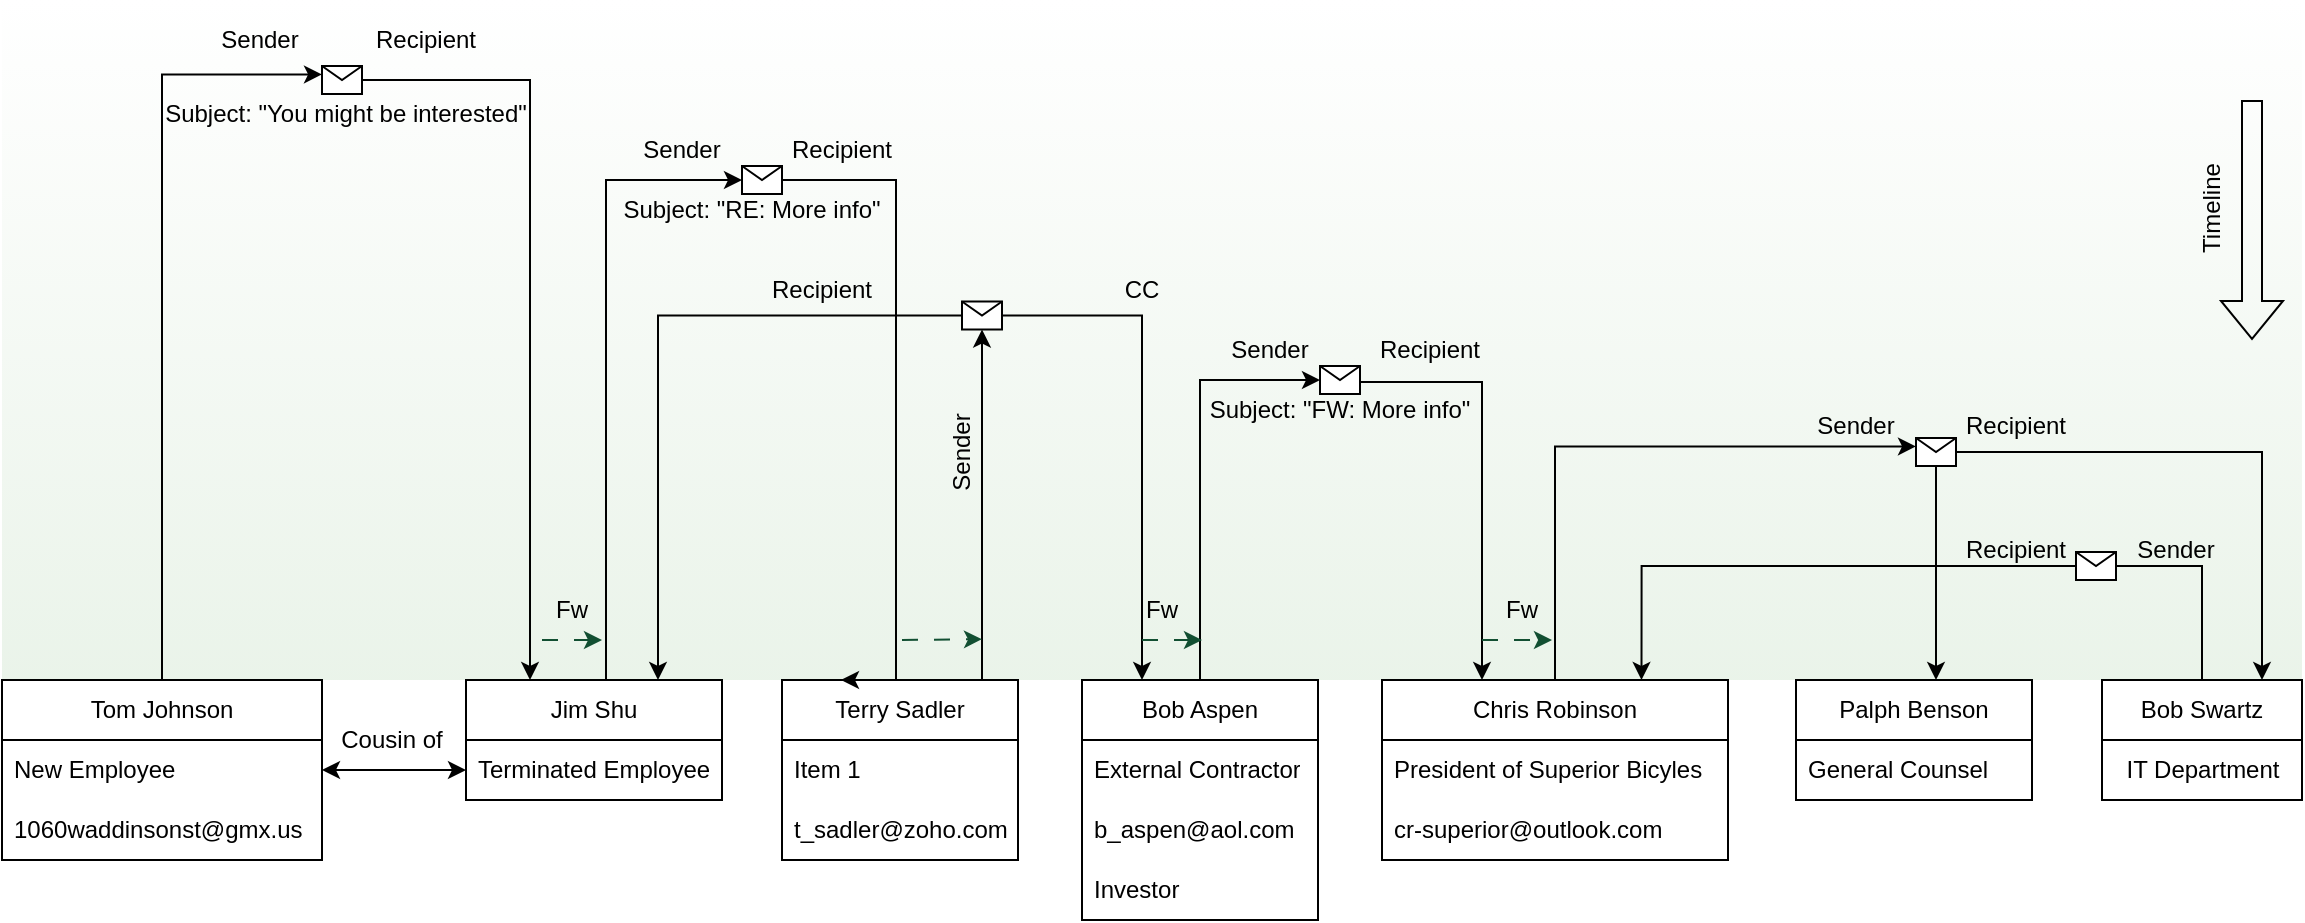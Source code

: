 <mxfile version="21.3.2" type="github">
  <diagram name="Page-1" id="RptxxRhPDnrTedBm8rtr">
    <mxGraphModel dx="3367" dy="1918" grid="1" gridSize="10" guides="1" tooltips="1" connect="1" arrows="1" fold="1" page="1" pageScale="1" pageWidth="850" pageHeight="1100" math="0" shadow="0">
      <root>
        <mxCell id="0" />
        <mxCell id="1" parent="0" />
        <mxCell id="5x7pxwttwpsEM9YVfe3I-78" value="" style="rounded=0;whiteSpace=wrap;html=1;opacity=50;fillColor=#FFFFFF;strokeColor=none;gradientColor=#D5E8D4;movable=0;resizable=0;rotatable=0;deletable=0;editable=0;locked=1;connectable=0;" parent="1" vertex="1">
          <mxGeometry x="-1530" y="-1050" width="1150" height="340" as="geometry" />
        </mxCell>
        <mxCell id="5x7pxwttwpsEM9YVfe3I-60" style="edgeStyle=orthogonalEdgeStyle;rounded=0;orthogonalLoop=1;jettySize=auto;html=1;entryX=0;entryY=0.3;entryDx=0;entryDy=0;exitX=0.5;exitY=0;exitDx=0;exitDy=0;" parent="1" source="zk5Z3QB4ceLemUnF0Lpj-3" target="5x7pxwttwpsEM9YVfe3I-45" edge="1">
          <mxGeometry relative="1" as="geometry">
            <Array as="points">
              <mxPoint x="-1450" y="-1013" />
            </Array>
          </mxGeometry>
        </mxCell>
        <mxCell id="zk5Z3QB4ceLemUnF0Lpj-3" value="Tom Johnson" style="swimlane;fontStyle=0;childLayout=stackLayout;horizontal=1;startSize=30;horizontalStack=0;resizeParent=1;resizeParentMax=0;resizeLast=0;collapsible=1;marginBottom=0;whiteSpace=wrap;html=1;" parent="1" vertex="1">
          <mxGeometry x="-1530" y="-710" width="160" height="90" as="geometry" />
        </mxCell>
        <mxCell id="zk5Z3QB4ceLemUnF0Lpj-4" value="New Employee" style="text;strokeColor=none;fillColor=none;align=left;verticalAlign=middle;spacingLeft=4;spacingRight=4;overflow=hidden;points=[[0,0.5],[1,0.5]];portConstraint=eastwest;rotatable=0;whiteSpace=wrap;html=1;" parent="zk5Z3QB4ceLemUnF0Lpj-3" vertex="1">
          <mxGeometry y="30" width="160" height="30" as="geometry" />
        </mxCell>
        <mxCell id="zk5Z3QB4ceLemUnF0Lpj-5" value="1060waddinsonst@gmx.us" style="text;strokeColor=none;fillColor=none;align=left;verticalAlign=middle;spacingLeft=4;spacingRight=4;overflow=hidden;points=[[0,0.5],[1,0.5]];portConstraint=eastwest;rotatable=0;whiteSpace=wrap;html=1;" parent="zk5Z3QB4ceLemUnF0Lpj-3" vertex="1">
          <mxGeometry y="60" width="160" height="30" as="geometry" />
        </mxCell>
        <mxCell id="zk5Z3QB4ceLemUnF0Lpj-7" value="Jim Shu" style="swimlane;fontStyle=0;childLayout=stackLayout;horizontal=1;startSize=30;horizontalStack=0;resizeParent=1;resizeParentMax=0;resizeLast=0;collapsible=1;marginBottom=0;whiteSpace=wrap;html=1;" parent="1" vertex="1">
          <mxGeometry x="-1298" y="-710" width="128" height="60" as="geometry" />
        </mxCell>
        <mxCell id="zk5Z3QB4ceLemUnF0Lpj-8" value="Terminated Employee" style="text;strokeColor=none;fillColor=none;align=left;verticalAlign=middle;spacingLeft=4;spacingRight=4;overflow=hidden;points=[[0,0.5],[1,0.5]];portConstraint=eastwest;rotatable=0;whiteSpace=wrap;html=1;" parent="zk5Z3QB4ceLemUnF0Lpj-7" vertex="1">
          <mxGeometry y="30" width="128" height="30" as="geometry" />
        </mxCell>
        <mxCell id="zk5Z3QB4ceLemUnF0Lpj-13" value="Cousin of" style="text;html=1;strokeColor=none;fillColor=none;align=center;verticalAlign=middle;whiteSpace=wrap;rounded=0;" parent="1" vertex="1">
          <mxGeometry x="-1365" y="-695" width="60" height="30" as="geometry" />
        </mxCell>
        <mxCell id="5x7pxwttwpsEM9YVfe3I-97" style="edgeStyle=orthogonalEdgeStyle;rounded=0;orthogonalLoop=1;jettySize=auto;html=1;exitX=0.5;exitY=0;exitDx=0;exitDy=0;entryX=0;entryY=0.3;entryDx=0;entryDy=0;" parent="1" source="zk5Z3QB4ceLemUnF0Lpj-16" target="5x7pxwttwpsEM9YVfe3I-96" edge="1">
          <mxGeometry relative="1" as="geometry">
            <Array as="points">
              <mxPoint x="-753" y="-827" />
            </Array>
          </mxGeometry>
        </mxCell>
        <mxCell id="zk5Z3QB4ceLemUnF0Lpj-16" value="Chris Robinson" style="swimlane;fontStyle=0;childLayout=stackLayout;horizontal=1;startSize=30;horizontalStack=0;resizeParent=1;resizeParentMax=0;resizeLast=0;collapsible=1;marginBottom=0;whiteSpace=wrap;html=1;" parent="1" vertex="1">
          <mxGeometry x="-840" y="-710" width="173" height="90" as="geometry" />
        </mxCell>
        <mxCell id="zk5Z3QB4ceLemUnF0Lpj-17" value="President of Superior Bicyles" style="text;strokeColor=none;fillColor=none;align=left;verticalAlign=middle;spacingLeft=4;spacingRight=4;overflow=hidden;points=[[0,0.5],[1,0.5]];portConstraint=eastwest;rotatable=0;whiteSpace=wrap;html=1;" parent="zk5Z3QB4ceLemUnF0Lpj-16" vertex="1">
          <mxGeometry y="30" width="173" height="30" as="geometry" />
        </mxCell>
        <mxCell id="zk5Z3QB4ceLemUnF0Lpj-18" value="cr-superior@outlook.com" style="text;strokeColor=none;fillColor=none;align=left;verticalAlign=middle;spacingLeft=4;spacingRight=4;overflow=hidden;points=[[0,0.5],[1,0.5]];portConstraint=eastwest;rotatable=0;whiteSpace=wrap;html=1;" parent="zk5Z3QB4ceLemUnF0Lpj-16" vertex="1">
          <mxGeometry y="60" width="173" height="30" as="geometry" />
        </mxCell>
        <mxCell id="5x7pxwttwpsEM9YVfe3I-70" style="edgeStyle=orthogonalEdgeStyle;rounded=0;orthogonalLoop=1;jettySize=auto;html=1;exitX=0.5;exitY=0;exitDx=0;exitDy=0;entryX=0;entryY=0.5;entryDx=0;entryDy=0;" parent="1" source="zk5Z3QB4ceLemUnF0Lpj-20" target="5x7pxwttwpsEM9YVfe3I-69" edge="1">
          <mxGeometry relative="1" as="geometry" />
        </mxCell>
        <mxCell id="zk5Z3QB4ceLemUnF0Lpj-20" value="Bob Aspen" style="swimlane;fontStyle=0;childLayout=stackLayout;horizontal=1;startSize=30;horizontalStack=0;resizeParent=1;resizeParentMax=0;resizeLast=0;collapsible=1;marginBottom=0;whiteSpace=wrap;html=1;" parent="1" vertex="1">
          <mxGeometry x="-990" y="-710" width="118" height="120" as="geometry" />
        </mxCell>
        <mxCell id="zk5Z3QB4ceLemUnF0Lpj-21" value="External Contractor" style="text;strokeColor=none;fillColor=none;align=left;verticalAlign=middle;spacingLeft=4;spacingRight=4;overflow=hidden;points=[[0,0.5],[1,0.5]];portConstraint=eastwest;rotatable=0;whiteSpace=wrap;html=1;" parent="zk5Z3QB4ceLemUnF0Lpj-20" vertex="1">
          <mxGeometry y="30" width="118" height="30" as="geometry" />
        </mxCell>
        <mxCell id="zk5Z3QB4ceLemUnF0Lpj-22" value="b_aspen@aol.com" style="text;strokeColor=none;fillColor=none;align=left;verticalAlign=middle;spacingLeft=4;spacingRight=4;overflow=hidden;points=[[0,0.5],[1,0.5]];portConstraint=eastwest;rotatable=0;whiteSpace=wrap;html=1;" parent="zk5Z3QB4ceLemUnF0Lpj-20" vertex="1">
          <mxGeometry y="60" width="118" height="30" as="geometry" />
        </mxCell>
        <mxCell id="zk5Z3QB4ceLemUnF0Lpj-23" value="Investor" style="text;strokeColor=none;fillColor=none;align=left;verticalAlign=middle;spacingLeft=4;spacingRight=4;overflow=hidden;points=[[0,0.5],[1,0.5]];portConstraint=eastwest;rotatable=0;whiteSpace=wrap;html=1;" parent="zk5Z3QB4ceLemUnF0Lpj-20" vertex="1">
          <mxGeometry y="90" width="118" height="30" as="geometry" />
        </mxCell>
        <mxCell id="zk5Z3QB4ceLemUnF0Lpj-24" value="Palph Benson" style="swimlane;fontStyle=0;childLayout=stackLayout;horizontal=1;startSize=30;horizontalStack=0;resizeParent=1;resizeParentMax=0;resizeLast=0;collapsible=1;marginBottom=0;whiteSpace=wrap;html=1;" parent="1" vertex="1">
          <mxGeometry x="-633" y="-710" width="118" height="60" as="geometry" />
        </mxCell>
        <mxCell id="zk5Z3QB4ceLemUnF0Lpj-25" value="General Counsel&amp;nbsp;" style="text;strokeColor=none;fillColor=none;align=left;verticalAlign=middle;spacingLeft=4;spacingRight=4;overflow=hidden;points=[[0,0.5],[1,0.5]];portConstraint=eastwest;rotatable=0;whiteSpace=wrap;html=1;" parent="zk5Z3QB4ceLemUnF0Lpj-24" vertex="1">
          <mxGeometry y="30" width="118" height="30" as="geometry" />
        </mxCell>
        <mxCell id="5x7pxwttwpsEM9YVfe3I-62" style="edgeStyle=orthogonalEdgeStyle;rounded=0;orthogonalLoop=1;jettySize=auto;html=1;entryX=0.5;entryY=1;entryDx=0;entryDy=0;" parent="1" source="zk5Z3QB4ceLemUnF0Lpj-28" target="5x7pxwttwpsEM9YVfe3I-42" edge="1">
          <mxGeometry relative="1" as="geometry">
            <Array as="points">
              <mxPoint x="-1040" y="-870" />
              <mxPoint x="-1040" y="-870" />
            </Array>
          </mxGeometry>
        </mxCell>
        <mxCell id="zk5Z3QB4ceLemUnF0Lpj-28" value="Terry Sadler" style="swimlane;fontStyle=0;childLayout=stackLayout;horizontal=1;startSize=30;horizontalStack=0;resizeParent=1;resizeParentMax=0;resizeLast=0;collapsible=1;marginBottom=0;whiteSpace=wrap;html=1;" parent="1" vertex="1">
          <mxGeometry x="-1140" y="-710" width="118" height="90" as="geometry" />
        </mxCell>
        <mxCell id="zk5Z3QB4ceLemUnF0Lpj-29" value="Item 1" style="text;strokeColor=none;fillColor=none;align=left;verticalAlign=middle;spacingLeft=4;spacingRight=4;overflow=hidden;points=[[0,0.5],[1,0.5]];portConstraint=eastwest;rotatable=0;whiteSpace=wrap;html=1;" parent="zk5Z3QB4ceLemUnF0Lpj-28" vertex="1">
          <mxGeometry y="30" width="118" height="30" as="geometry" />
        </mxCell>
        <mxCell id="zk5Z3QB4ceLemUnF0Lpj-30" value="t_sadler@zoho.com" style="text;strokeColor=none;fillColor=none;align=left;verticalAlign=middle;spacingLeft=4;spacingRight=4;overflow=hidden;points=[[0,0.5],[1,0.5]];portConstraint=eastwest;rotatable=0;whiteSpace=wrap;html=1;" parent="zk5Z3QB4ceLemUnF0Lpj-28" vertex="1">
          <mxGeometry y="60" width="118" height="30" as="geometry" />
        </mxCell>
        <mxCell id="5x7pxwttwpsEM9YVfe3I-100" style="edgeStyle=orthogonalEdgeStyle;rounded=0;orthogonalLoop=1;jettySize=auto;html=1;exitX=0;exitY=0.5;exitDx=0;exitDy=0;entryX=0.75;entryY=0;entryDx=0;entryDy=0;" parent="1" source="5x7pxwttwpsEM9YVfe3I-101" target="zk5Z3QB4ceLemUnF0Lpj-16" edge="1">
          <mxGeometry relative="1" as="geometry">
            <Array as="points">
              <mxPoint x="-710" y="-767" />
            </Array>
          </mxGeometry>
        </mxCell>
        <mxCell id="zk5Z3QB4ceLemUnF0Lpj-32" value="Bob Swartz" style="swimlane;fontStyle=0;childLayout=stackLayout;horizontal=1;startSize=30;horizontalStack=0;resizeParent=1;resizeParentMax=0;resizeLast=0;collapsible=1;marginBottom=0;whiteSpace=wrap;html=1;" parent="1" vertex="1">
          <mxGeometry x="-480" y="-710" width="100" height="60" as="geometry" />
        </mxCell>
        <mxCell id="TtXoglSK-7i6f6xLYCJo-8" value="IT Department" style="text;html=1;align=center;verticalAlign=middle;resizable=0;points=[];autosize=1;strokeColor=none;fillColor=none;" vertex="1" parent="zk5Z3QB4ceLemUnF0Lpj-32">
          <mxGeometry y="30" width="100" height="30" as="geometry" />
        </mxCell>
        <mxCell id="5x7pxwttwpsEM9YVfe3I-28" value="" style="edgeStyle=orthogonalEdgeStyle;rounded=0;orthogonalLoop=1;jettySize=auto;html=1;entryX=0;entryY=0.5;entryDx=0;entryDy=0;exitX=0.5;exitY=0;exitDx=0;exitDy=0;" parent="1" source="zk5Z3QB4ceLemUnF0Lpj-7" target="5x7pxwttwpsEM9YVfe3I-27" edge="1">
          <mxGeometry relative="1" as="geometry">
            <mxPoint x="-1220" y="-759" as="sourcePoint" />
            <mxPoint x="-597" y="-1061" as="targetPoint" />
            <Array as="points">
              <mxPoint x="-1228" y="-960" />
            </Array>
          </mxGeometry>
        </mxCell>
        <mxCell id="5x7pxwttwpsEM9YVfe3I-59" style="edgeStyle=orthogonalEdgeStyle;rounded=0;orthogonalLoop=1;jettySize=auto;html=1;entryX=0.25;entryY=0;entryDx=0;entryDy=0;" parent="1" source="5x7pxwttwpsEM9YVfe3I-27" target="zk5Z3QB4ceLemUnF0Lpj-28" edge="1">
          <mxGeometry relative="1" as="geometry">
            <mxPoint x="-1070" y="-760" as="targetPoint" />
            <Array as="points">
              <mxPoint x="-1083" y="-960" />
            </Array>
          </mxGeometry>
        </mxCell>
        <mxCell id="5x7pxwttwpsEM9YVfe3I-27" value="" style="shape=message;html=1;outlineConnect=0;movable=1;resizable=1;rotatable=1;deletable=1;editable=1;locked=0;connectable=1;" parent="1" vertex="1">
          <mxGeometry x="-1160" y="-967.0" width="20" height="14" as="geometry" />
        </mxCell>
        <mxCell id="5x7pxwttwpsEM9YVfe3I-65" style="edgeStyle=orthogonalEdgeStyle;rounded=0;orthogonalLoop=1;jettySize=auto;html=1;entryX=0.75;entryY=0;entryDx=0;entryDy=0;" parent="1" source="5x7pxwttwpsEM9YVfe3I-42" target="zk5Z3QB4ceLemUnF0Lpj-7" edge="1">
          <mxGeometry relative="1" as="geometry" />
        </mxCell>
        <mxCell id="5x7pxwttwpsEM9YVfe3I-66" style="edgeStyle=orthogonalEdgeStyle;rounded=0;orthogonalLoop=1;jettySize=auto;html=1;entryX=0.25;entryY=0;entryDx=0;entryDy=0;" parent="1" source="5x7pxwttwpsEM9YVfe3I-42" target="zk5Z3QB4ceLemUnF0Lpj-20" edge="1">
          <mxGeometry relative="1" as="geometry">
            <mxPoint x="-880" y="-757" as="targetPoint" />
            <Array as="points">
              <mxPoint x="-960" y="-892" />
              <mxPoint x="-960" y="-710" />
            </Array>
          </mxGeometry>
        </mxCell>
        <mxCell id="5x7pxwttwpsEM9YVfe3I-42" value="" style="shape=message;html=1;outlineConnect=0;movable=1;resizable=1;rotatable=1;deletable=1;editable=1;locked=0;connectable=1;" parent="1" vertex="1">
          <mxGeometry x="-1050" y="-899.23" width="20" height="14" as="geometry" />
        </mxCell>
        <mxCell id="5x7pxwttwpsEM9YVfe3I-61" style="edgeStyle=orthogonalEdgeStyle;rounded=0;orthogonalLoop=1;jettySize=auto;html=1;entryX=0.25;entryY=0;entryDx=0;entryDy=0;" parent="1" source="5x7pxwttwpsEM9YVfe3I-45" target="zk5Z3QB4ceLemUnF0Lpj-7" edge="1">
          <mxGeometry relative="1" as="geometry">
            <mxPoint x="-1255" y="-759" as="targetPoint" />
          </mxGeometry>
        </mxCell>
        <mxCell id="5x7pxwttwpsEM9YVfe3I-45" value="" style="shape=message;html=1;outlineConnect=0;movable=1;resizable=1;rotatable=1;deletable=1;editable=1;locked=0;connectable=1;" parent="1" vertex="1">
          <mxGeometry x="-1370" y="-1017.0" width="20" height="14" as="geometry" />
        </mxCell>
        <mxCell id="5x7pxwttwpsEM9YVfe3I-63" value="Sender" style="text;html=1;strokeColor=none;fillColor=none;align=center;verticalAlign=middle;whiteSpace=wrap;rounded=0;rotation=-90;" parent="1" vertex="1">
          <mxGeometry x="-1080" y="-839" width="60" height="30" as="geometry" />
        </mxCell>
        <mxCell id="5x7pxwttwpsEM9YVfe3I-67" value="Recipient" style="text;html=1;strokeColor=none;fillColor=none;align=center;verticalAlign=middle;whiteSpace=wrap;rounded=0;" parent="1" vertex="1">
          <mxGeometry x="-1150" y="-920" width="60" height="30" as="geometry" />
        </mxCell>
        <mxCell id="5x7pxwttwpsEM9YVfe3I-71" style="edgeStyle=orthogonalEdgeStyle;rounded=0;orthogonalLoop=1;jettySize=auto;html=1;" parent="1" source="5x7pxwttwpsEM9YVfe3I-69" edge="1">
          <mxGeometry relative="1" as="geometry">
            <Array as="points">
              <mxPoint x="-790" y="-859" />
              <mxPoint x="-790" y="-710" />
            </Array>
            <mxPoint x="-790" y="-710" as="targetPoint" />
          </mxGeometry>
        </mxCell>
        <mxCell id="5x7pxwttwpsEM9YVfe3I-80" value="" style="group" parent="1" vertex="1" connectable="0">
          <mxGeometry x="-440" y="-1000" width="35" height="120" as="geometry" />
        </mxCell>
        <mxCell id="5x7pxwttwpsEM9YVfe3I-55" value="" style="shape=flexArrow;endArrow=classic;html=1;rounded=0;" parent="5x7pxwttwpsEM9YVfe3I-80" edge="1">
          <mxGeometry width="50" height="50" relative="1" as="geometry">
            <mxPoint x="35" as="sourcePoint" />
            <mxPoint x="35" y="120" as="targetPoint" />
          </mxGeometry>
        </mxCell>
        <mxCell id="5x7pxwttwpsEM9YVfe3I-56" value="Timeline" style="text;html=1;strokeColor=none;fillColor=none;align=center;verticalAlign=middle;whiteSpace=wrap;rounded=0;rotation=-90;" parent="5x7pxwttwpsEM9YVfe3I-80" vertex="1">
          <mxGeometry x="-20" y="39" width="70" height="30" as="geometry" />
        </mxCell>
        <mxCell id="5x7pxwttwpsEM9YVfe3I-86" style="edgeStyle=orthogonalEdgeStyle;rounded=0;orthogonalLoop=1;jettySize=auto;html=1;exitX=0.5;exitY=1;exitDx=0;exitDy=0;" parent="1" source="5x7pxwttwpsEM9YVfe3I-27" target="5x7pxwttwpsEM9YVfe3I-27" edge="1">
          <mxGeometry relative="1" as="geometry" />
        </mxCell>
        <mxCell id="5x7pxwttwpsEM9YVfe3I-87" value="CC" style="text;html=1;strokeColor=none;fillColor=none;align=center;verticalAlign=middle;whiteSpace=wrap;rounded=0;" parent="1" vertex="1">
          <mxGeometry x="-990" y="-920" width="60" height="30" as="geometry" />
        </mxCell>
        <mxCell id="5x7pxwttwpsEM9YVfe3I-89" value="" style="endArrow=classic;html=1;rounded=0;dashed=1;dashPattern=8 8;strokeColor=#124f32;" parent="1" edge="1">
          <mxGeometry width="50" height="50" relative="1" as="geometry">
            <mxPoint x="-1260" y="-730" as="sourcePoint" />
            <mxPoint x="-1230" y="-730" as="targetPoint" />
          </mxGeometry>
        </mxCell>
        <mxCell id="5x7pxwttwpsEM9YVfe3I-91" value="" style="endArrow=classic;html=1;rounded=0;dashed=1;dashPattern=8 8;strokeColor=#124f32;" parent="1" edge="1">
          <mxGeometry width="50" height="50" relative="1" as="geometry">
            <mxPoint x="-1080" y="-730" as="sourcePoint" />
            <mxPoint x="-1040" y="-730.4" as="targetPoint" />
          </mxGeometry>
        </mxCell>
        <mxCell id="5x7pxwttwpsEM9YVfe3I-92" value="" style="endArrow=classic;html=1;rounded=0;dashed=1;dashPattern=8 8;strokeColor=#124f32;" parent="1" edge="1">
          <mxGeometry width="50" height="50" relative="1" as="geometry">
            <mxPoint x="-960" y="-730" as="sourcePoint" />
            <mxPoint x="-930" y="-730" as="targetPoint" />
          </mxGeometry>
        </mxCell>
        <mxCell id="5x7pxwttwpsEM9YVfe3I-93" value="Fw" style="text;html=1;strokeColor=none;fillColor=none;align=center;verticalAlign=middle;whiteSpace=wrap;rounded=0;" parent="1" vertex="1">
          <mxGeometry x="-1275" y="-760" width="60" height="30" as="geometry" />
        </mxCell>
        <mxCell id="5x7pxwttwpsEM9YVfe3I-95" value="Fw" style="text;html=1;strokeColor=none;fillColor=none;align=center;verticalAlign=middle;whiteSpace=wrap;rounded=0;" parent="1" vertex="1">
          <mxGeometry x="-980" y="-760" width="60" height="30" as="geometry" />
        </mxCell>
        <mxCell id="5x7pxwttwpsEM9YVfe3I-98" style="edgeStyle=orthogonalEdgeStyle;rounded=0;orthogonalLoop=1;jettySize=auto;html=1;" parent="1" source="5x7pxwttwpsEM9YVfe3I-96" edge="1">
          <mxGeometry relative="1" as="geometry">
            <Array as="points">
              <mxPoint x="-563" y="-710" />
            </Array>
            <mxPoint x="-563" y="-710" as="targetPoint" />
          </mxGeometry>
        </mxCell>
        <mxCell id="5x7pxwttwpsEM9YVfe3I-99" style="edgeStyle=orthogonalEdgeStyle;rounded=0;orthogonalLoop=1;jettySize=auto;html=1;" parent="1" source="5x7pxwttwpsEM9YVfe3I-96" edge="1">
          <mxGeometry relative="1" as="geometry">
            <mxPoint x="-400" y="-710" as="targetPoint" />
            <Array as="points">
              <mxPoint x="-400" y="-824" />
              <mxPoint x="-400" y="-710" />
            </Array>
          </mxGeometry>
        </mxCell>
        <mxCell id="5x7pxwttwpsEM9YVfe3I-96" value="" style="shape=message;html=1;outlineConnect=0;movable=1;resizable=1;rotatable=1;deletable=1;editable=1;locked=0;connectable=1;" parent="1" vertex="1">
          <mxGeometry x="-573" y="-831.0" width="20" height="14" as="geometry" />
        </mxCell>
        <mxCell id="TtXoglSK-7i6f6xLYCJo-6" style="edgeStyle=orthogonalEdgeStyle;rounded=0;orthogonalLoop=1;jettySize=auto;html=1;entryX=0.5;entryY=0;entryDx=0;entryDy=0;endArrow=none;endFill=0;" edge="1" parent="1" source="5x7pxwttwpsEM9YVfe3I-101" target="zk5Z3QB4ceLemUnF0Lpj-32">
          <mxGeometry relative="1" as="geometry">
            <Array as="points">
              <mxPoint x="-430" y="-767" />
            </Array>
          </mxGeometry>
        </mxCell>
        <mxCell id="5x7pxwttwpsEM9YVfe3I-101" value="" style="shape=message;html=1;outlineConnect=0;movable=1;resizable=1;rotatable=1;deletable=1;editable=1;locked=0;connectable=1;" parent="1" vertex="1">
          <mxGeometry x="-493" y="-774.0" width="20" height="14" as="geometry" />
        </mxCell>
        <mxCell id="5x7pxwttwpsEM9YVfe3I-103" value="" style="group" parent="1" vertex="1" connectable="0">
          <mxGeometry x="-1458" y="-1045" width="200" height="67" as="geometry" />
        </mxCell>
        <mxCell id="5x7pxwttwpsEM9YVfe3I-48" value="Sender" style="text;html=1;strokeColor=none;fillColor=none;align=center;verticalAlign=middle;whiteSpace=wrap;rounded=0;" parent="5x7pxwttwpsEM9YVfe3I-103" vertex="1">
          <mxGeometry x="27" width="60" height="30" as="geometry" />
        </mxCell>
        <mxCell id="5x7pxwttwpsEM9YVfe3I-49" value="Recipient" style="text;html=1;strokeColor=none;fillColor=none;align=center;verticalAlign=middle;whiteSpace=wrap;rounded=0;" parent="5x7pxwttwpsEM9YVfe3I-103" vertex="1">
          <mxGeometry x="110" width="60" height="30" as="geometry" />
        </mxCell>
        <mxCell id="5x7pxwttwpsEM9YVfe3I-51" value="Subject: &quot;You might be interested&quot;" style="text;html=1;strokeColor=none;fillColor=none;align=center;verticalAlign=middle;whiteSpace=wrap;rounded=0;" parent="5x7pxwttwpsEM9YVfe3I-103" vertex="1">
          <mxGeometry y="37" width="200" height="30" as="geometry" />
        </mxCell>
        <mxCell id="5x7pxwttwpsEM9YVfe3I-104" value="" style="group" parent="1" vertex="1" connectable="0">
          <mxGeometry x="-1230" y="-990" width="150" height="60" as="geometry" />
        </mxCell>
        <mxCell id="5x7pxwttwpsEM9YVfe3I-53" value="Sender" style="text;html=1;strokeColor=none;fillColor=none;align=center;verticalAlign=middle;whiteSpace=wrap;rounded=0;" parent="5x7pxwttwpsEM9YVfe3I-104" vertex="1">
          <mxGeometry x="10" width="60" height="30" as="geometry" />
        </mxCell>
        <mxCell id="5x7pxwttwpsEM9YVfe3I-54" value="Recipient" style="text;html=1;strokeColor=none;fillColor=none;align=center;verticalAlign=middle;whiteSpace=wrap;rounded=0;" parent="5x7pxwttwpsEM9YVfe3I-104" vertex="1">
          <mxGeometry x="90" width="60" height="30" as="geometry" />
        </mxCell>
        <mxCell id="5x7pxwttwpsEM9YVfe3I-68" value="Subject: &quot;RE: More info&quot;" style="text;html=1;strokeColor=none;fillColor=none;align=center;verticalAlign=middle;whiteSpace=wrap;rounded=0;" parent="5x7pxwttwpsEM9YVfe3I-104" vertex="1">
          <mxGeometry y="30" width="150" height="30" as="geometry" />
        </mxCell>
        <mxCell id="5x7pxwttwpsEM9YVfe3I-108" value="" style="group" parent="1" vertex="1" connectable="0">
          <mxGeometry x="-946" y="-890" width="170" height="60" as="geometry" />
        </mxCell>
        <mxCell id="5x7pxwttwpsEM9YVfe3I-72" value="Sender" style="text;html=1;strokeColor=none;fillColor=none;align=center;verticalAlign=middle;whiteSpace=wrap;rounded=0;" parent="5x7pxwttwpsEM9YVfe3I-108" vertex="1">
          <mxGeometry x="20" width="60" height="30" as="geometry" />
        </mxCell>
        <mxCell id="5x7pxwttwpsEM9YVfe3I-73" value="Recipient" style="text;html=1;strokeColor=none;fillColor=none;align=center;verticalAlign=middle;whiteSpace=wrap;rounded=0;" parent="5x7pxwttwpsEM9YVfe3I-108" vertex="1">
          <mxGeometry x="100" width="60" height="30" as="geometry" />
        </mxCell>
        <mxCell id="5x7pxwttwpsEM9YVfe3I-74" value="Subject: &quot;FW: More info&quot;" style="text;html=1;strokeColor=none;fillColor=none;align=center;verticalAlign=middle;whiteSpace=wrap;rounded=0;" parent="5x7pxwttwpsEM9YVfe3I-108" vertex="1">
          <mxGeometry y="30" width="170" height="30" as="geometry" />
        </mxCell>
        <mxCell id="5x7pxwttwpsEM9YVfe3I-69" value="" style="shape=message;html=1;outlineConnect=0;movable=1;resizable=1;rotatable=1;deletable=1;editable=1;locked=0;connectable=1;" parent="5x7pxwttwpsEM9YVfe3I-108" vertex="1">
          <mxGeometry x="75" y="23.0" width="20" height="14" as="geometry" />
        </mxCell>
        <mxCell id="5x7pxwttwpsEM9YVfe3I-111" value="Sender" style="text;html=1;strokeColor=none;fillColor=none;align=center;verticalAlign=middle;whiteSpace=wrap;rounded=0;" parent="1" vertex="1">
          <mxGeometry x="-633" y="-852.23" width="60" height="30" as="geometry" />
        </mxCell>
        <mxCell id="5x7pxwttwpsEM9YVfe3I-112" value="Recipient" style="text;html=1;strokeColor=none;fillColor=none;align=center;verticalAlign=middle;whiteSpace=wrap;rounded=0;" parent="1" vertex="1">
          <mxGeometry x="-553" y="-852.23" width="60" height="30" as="geometry" />
        </mxCell>
        <mxCell id="5x7pxwttwpsEM9YVfe3I-114" value="Sender" style="text;html=1;strokeColor=none;fillColor=none;align=center;verticalAlign=middle;whiteSpace=wrap;rounded=0;" parent="1" vertex="1">
          <mxGeometry x="-473" y="-790" width="60" height="30" as="geometry" />
        </mxCell>
        <mxCell id="5x7pxwttwpsEM9YVfe3I-115" value="Recipient" style="text;html=1;strokeColor=none;fillColor=none;align=center;verticalAlign=middle;whiteSpace=wrap;rounded=0;" parent="1" vertex="1">
          <mxGeometry x="-553" y="-790" width="60" height="30" as="geometry" />
        </mxCell>
        <mxCell id="5x7pxwttwpsEM9YVfe3I-117" value="" style="endArrow=classic;html=1;rounded=0;dashed=1;dashPattern=8 8;strokeColor=#124f32;entryX=0.75;entryY=1;entryDx=0;entryDy=0;" parent="1" edge="1" target="5x7pxwttwpsEM9YVfe3I-118">
          <mxGeometry width="50" height="50" relative="1" as="geometry">
            <mxPoint x="-790" y="-730" as="sourcePoint" />
            <mxPoint x="-750" y="-730" as="targetPoint" />
          </mxGeometry>
        </mxCell>
        <mxCell id="5x7pxwttwpsEM9YVfe3I-118" value="Fw" style="text;html=1;strokeColor=none;fillColor=none;align=center;verticalAlign=middle;whiteSpace=wrap;rounded=0;" parent="1" vertex="1">
          <mxGeometry x="-800" y="-760" width="60" height="30" as="geometry" />
        </mxCell>
        <mxCell id="TtXoglSK-7i6f6xLYCJo-1" style="edgeStyle=orthogonalEdgeStyle;rounded=0;orthogonalLoop=1;jettySize=auto;html=1;entryX=1;entryY=0.5;entryDx=0;entryDy=0;startArrow=classic;startFill=1;" edge="1" parent="1" source="zk5Z3QB4ceLemUnF0Lpj-8" target="zk5Z3QB4ceLemUnF0Lpj-4">
          <mxGeometry relative="1" as="geometry" />
        </mxCell>
      </root>
    </mxGraphModel>
  </diagram>
</mxfile>
